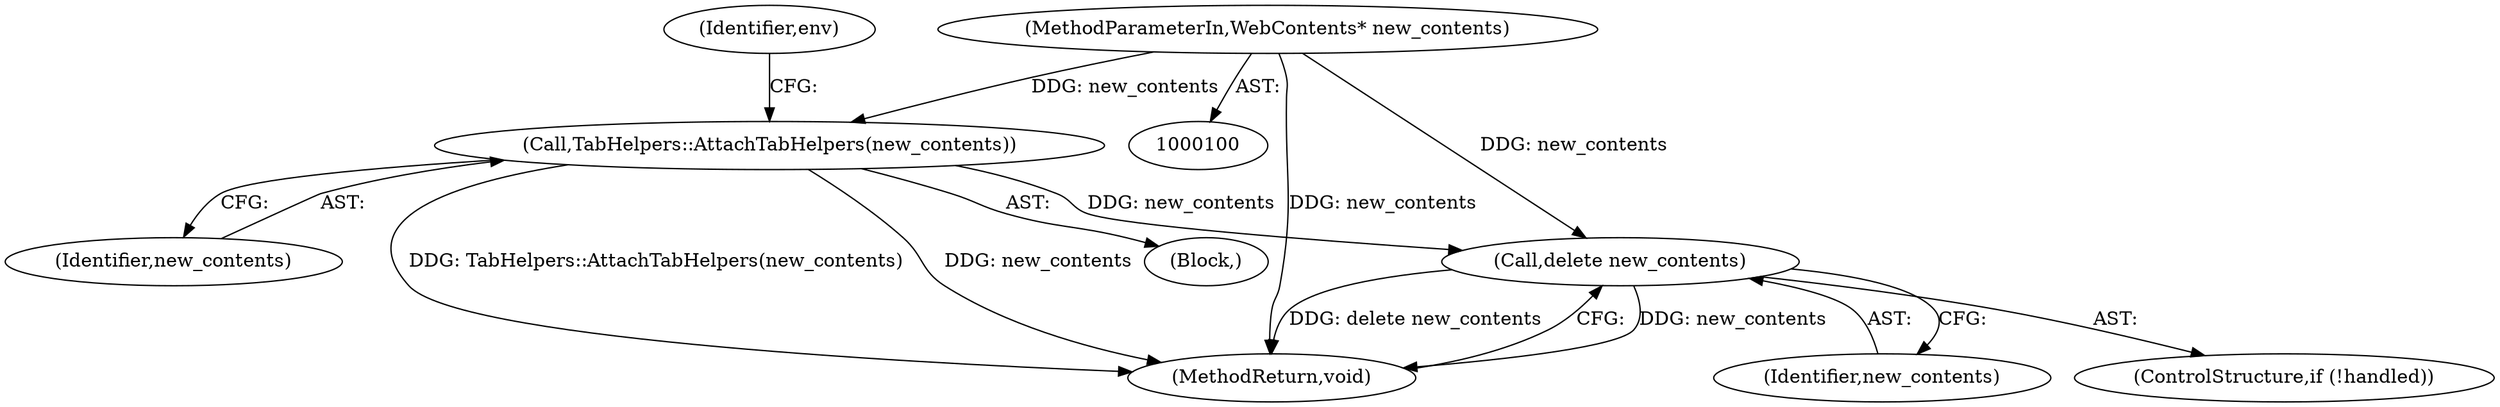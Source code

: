 digraph "0_Chrome_6b96dd532af164a73f2aac757bafff58211aca2c@API" {
"1000167" [label="(Call,delete new_contents)"];
"1000114" [label="(Call,TabHelpers::AttachTabHelpers(new_contents))"];
"1000102" [label="(MethodParameterIn,WebContents* new_contents)"];
"1000107" [label="(Block,)"];
"1000115" [label="(Identifier,new_contents)"];
"1000168" [label="(Identifier,new_contents)"];
"1000102" [label="(MethodParameterIn,WebContents* new_contents)"];
"1000118" [label="(Identifier,env)"];
"1000167" [label="(Call,delete new_contents)"];
"1000169" [label="(MethodReturn,void)"];
"1000164" [label="(ControlStructure,if (!handled))"];
"1000114" [label="(Call,TabHelpers::AttachTabHelpers(new_contents))"];
"1000167" -> "1000164"  [label="AST: "];
"1000167" -> "1000168"  [label="CFG: "];
"1000168" -> "1000167"  [label="AST: "];
"1000169" -> "1000167"  [label="CFG: "];
"1000167" -> "1000169"  [label="DDG: new_contents"];
"1000167" -> "1000169"  [label="DDG: delete new_contents"];
"1000114" -> "1000167"  [label="DDG: new_contents"];
"1000102" -> "1000167"  [label="DDG: new_contents"];
"1000114" -> "1000107"  [label="AST: "];
"1000114" -> "1000115"  [label="CFG: "];
"1000115" -> "1000114"  [label="AST: "];
"1000118" -> "1000114"  [label="CFG: "];
"1000114" -> "1000169"  [label="DDG: TabHelpers::AttachTabHelpers(new_contents)"];
"1000114" -> "1000169"  [label="DDG: new_contents"];
"1000102" -> "1000114"  [label="DDG: new_contents"];
"1000102" -> "1000100"  [label="AST: "];
"1000102" -> "1000169"  [label="DDG: new_contents"];
}

